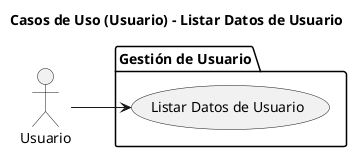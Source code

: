 @startuml
title Casos de Uso (Usuario) - Listar Datos de Usuario

skinparam {
    NoteBackgroundColor #whiteSmoke
    NoteBorderColor #green
    linetype polyline
}

left to right direction

actor Usuario

folder "Gestión de Usuario" as usuario {
    Usuario --> (Listar Datos de Usuario)
}

@enduml
